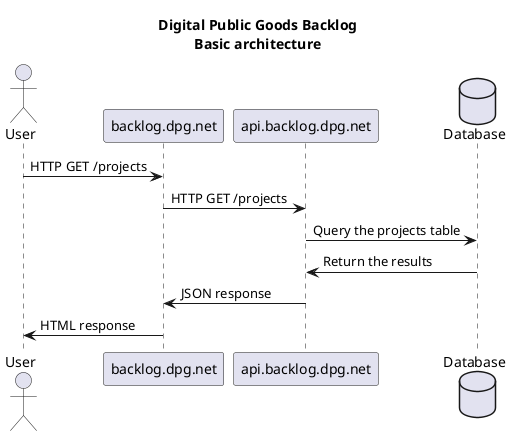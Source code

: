 @startuml

title
Digital Public Goods Backlog
Basic architecture
end title

actor User
participant "backlog.dpg.net" as Web
participant "api.backlog.dpg.net" as API
database "Database" as DB

User -> Web : HTTP GET /projects
Web -> API : HTTP GET /projects
API -> DB : Query the projects table
DB -> API : Return the results
API -> Web : JSON response
Web -> User : HTML response

@enduml
